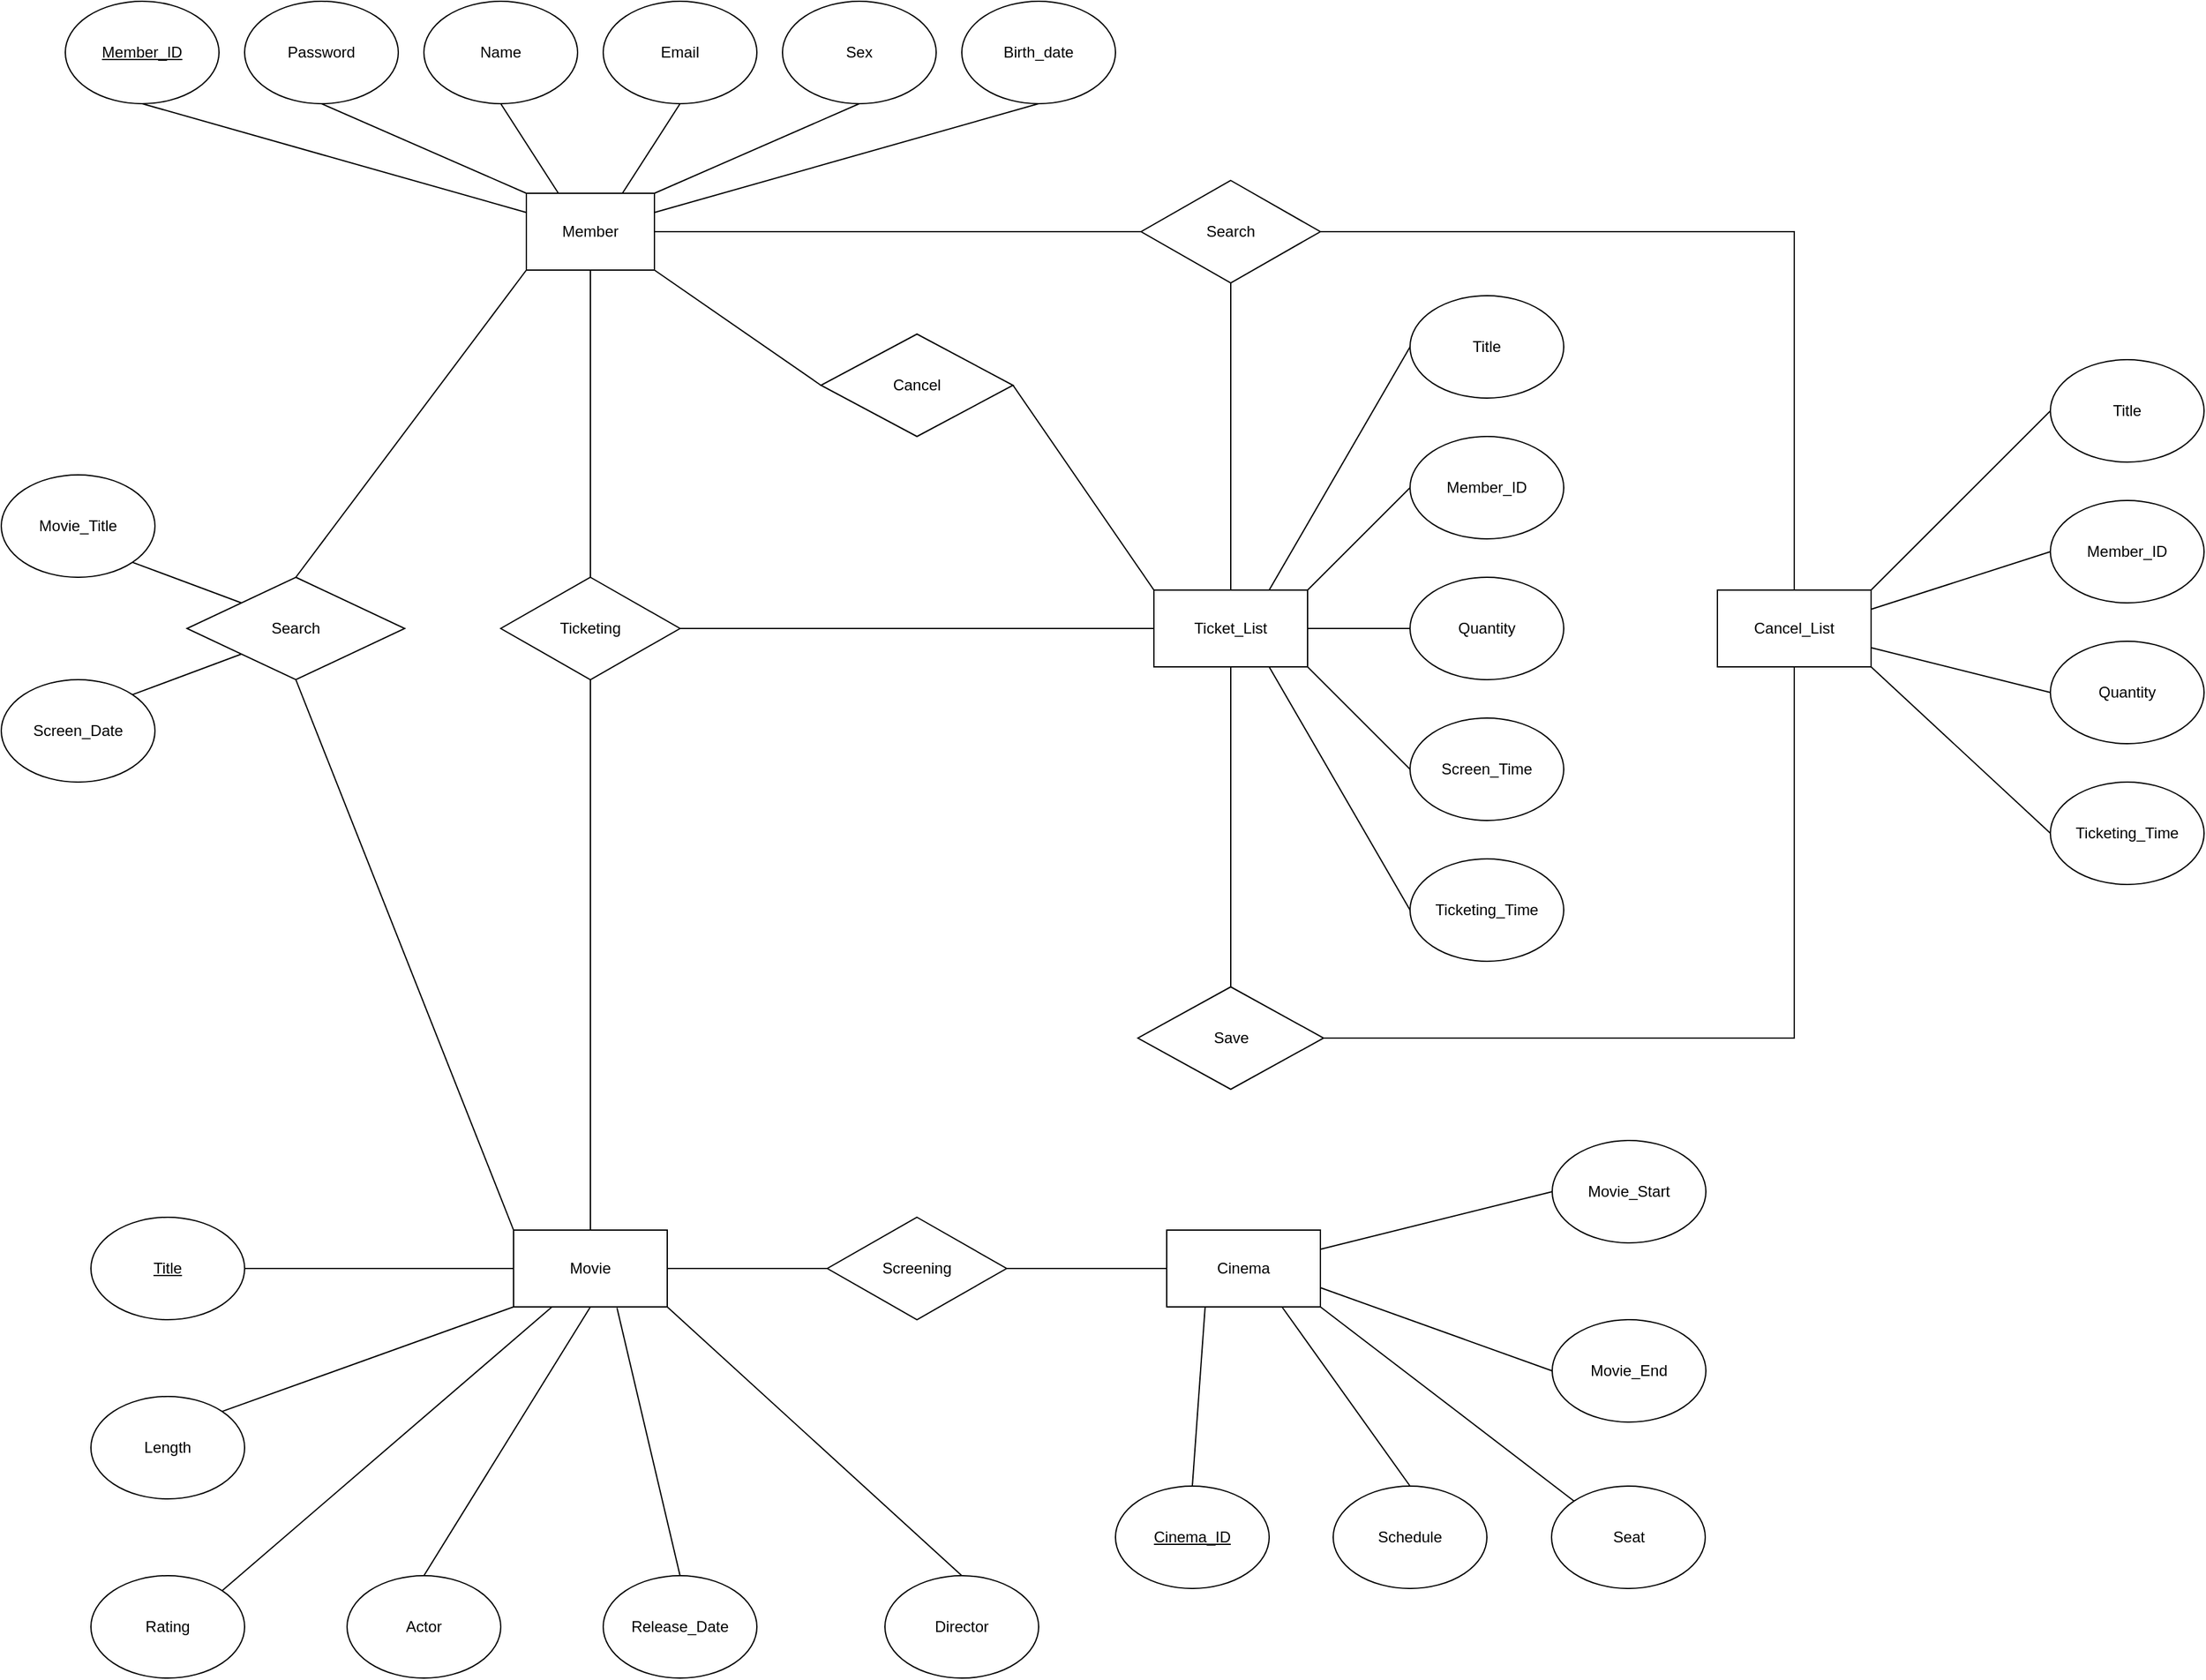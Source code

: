<mxfile version="17.4.1" type="github" pages="2">
  <diagram id="ZJcyQJ0_USwO0a7qAD4u" name="Page-1">
    <mxGraphModel dx="1662" dy="1963" grid="1" gridSize="10" guides="1" tooltips="1" connect="1" arrows="1" fold="1" page="1" pageScale="1" pageWidth="827" pageHeight="1169" math="0" shadow="0">
      <root>
        <mxCell id="0" />
        <mxCell id="1" parent="0" />
        <mxCell id="HijbnnZSDvS8GWT-qIjH-1" value="Member" style="rounded=0;whiteSpace=wrap;html=1;" parent="1" vertex="1">
          <mxGeometry x="440" y="-250" width="100" height="60" as="geometry" />
        </mxCell>
        <mxCell id="VdJLrhDQWVxRFji76cCf-1" value="&lt;u&gt;Member_ID&lt;/u&gt;" style="ellipse;whiteSpace=wrap;html=1;" parent="1" vertex="1">
          <mxGeometry x="80" y="-400" width="120" height="80" as="geometry" />
        </mxCell>
        <mxCell id="VdJLrhDQWVxRFji76cCf-2" value="Name" style="ellipse;whiteSpace=wrap;html=1;" parent="1" vertex="1">
          <mxGeometry x="360" y="-400" width="120" height="80" as="geometry" />
        </mxCell>
        <mxCell id="VdJLrhDQWVxRFji76cCf-6" value="Email" style="ellipse;whiteSpace=wrap;html=1;" parent="1" vertex="1">
          <mxGeometry x="500" y="-400" width="120" height="80" as="geometry" />
        </mxCell>
        <mxCell id="VdJLrhDQWVxRFji76cCf-8" value="Sex" style="ellipse;whiteSpace=wrap;html=1;" parent="1" vertex="1">
          <mxGeometry x="640" y="-400" width="120" height="80" as="geometry" />
        </mxCell>
        <mxCell id="VdJLrhDQWVxRFji76cCf-10" value="Birth_date" style="ellipse;whiteSpace=wrap;html=1;" parent="1" vertex="1">
          <mxGeometry x="780" y="-400" width="120" height="80" as="geometry" />
        </mxCell>
        <mxCell id="VdJLrhDQWVxRFji76cCf-12" value="Movie" style="rounded=0;whiteSpace=wrap;html=1;" parent="1" vertex="1">
          <mxGeometry x="430" y="560" width="120" height="60" as="geometry" />
        </mxCell>
        <mxCell id="VdJLrhDQWVxRFji76cCf-17" value="&lt;u&gt;Title&lt;/u&gt;" style="ellipse;whiteSpace=wrap;html=1;" parent="1" vertex="1">
          <mxGeometry x="100" y="550" width="120" height="80" as="geometry" />
        </mxCell>
        <mxCell id="VdJLrhDQWVxRFji76cCf-18" value="Release_Date" style="ellipse;whiteSpace=wrap;html=1;" parent="1" vertex="1">
          <mxGeometry x="500" y="830" width="120" height="80" as="geometry" />
        </mxCell>
        <mxCell id="VdJLrhDQWVxRFji76cCf-19" value="Director" style="ellipse;whiteSpace=wrap;html=1;" parent="1" vertex="1">
          <mxGeometry x="720" y="830" width="120" height="80" as="geometry" />
        </mxCell>
        <mxCell id="VdJLrhDQWVxRFji76cCf-20" value="Actor" style="ellipse;whiteSpace=wrap;html=1;" parent="1" vertex="1">
          <mxGeometry x="300" y="830" width="120" height="80" as="geometry" />
        </mxCell>
        <mxCell id="VdJLrhDQWVxRFji76cCf-21" value="Length" style="ellipse;whiteSpace=wrap;html=1;" parent="1" vertex="1">
          <mxGeometry x="100" y="690" width="120" height="80" as="geometry" />
        </mxCell>
        <mxCell id="VdJLrhDQWVxRFji76cCf-22" value="Rating" style="ellipse;whiteSpace=wrap;html=1;" parent="1" vertex="1">
          <mxGeometry x="100" y="830" width="120" height="80" as="geometry" />
        </mxCell>
        <mxCell id="VdJLrhDQWVxRFji76cCf-25" value="Cinema" style="rounded=0;whiteSpace=wrap;html=1;" parent="1" vertex="1">
          <mxGeometry x="940" y="560" width="120" height="60" as="geometry" />
        </mxCell>
        <mxCell id="VdJLrhDQWVxRFji76cCf-60" value="Schedule" style="ellipse;whiteSpace=wrap;html=1;" parent="1" vertex="1">
          <mxGeometry x="1070" y="760" width="120" height="80" as="geometry" />
        </mxCell>
        <mxCell id="VdJLrhDQWVxRFji76cCf-61" value="&lt;u&gt;Cinema_ID&lt;/u&gt;" style="ellipse;whiteSpace=wrap;html=1;" parent="1" vertex="1">
          <mxGeometry x="900" y="760" width="120" height="80" as="geometry" />
        </mxCell>
        <mxCell id="VdJLrhDQWVxRFji76cCf-62" value="Seat" style="ellipse;whiteSpace=wrap;html=1;" parent="1" vertex="1">
          <mxGeometry x="1240.5" y="760" width="120" height="80" as="geometry" />
        </mxCell>
        <mxCell id="VdJLrhDQWVxRFji76cCf-68" value="" style="endArrow=none;html=1;rounded=0;exitX=0.5;exitY=1;exitDx=0;exitDy=0;entryX=0;entryY=0.25;entryDx=0;entryDy=0;" parent="1" source="VdJLrhDQWVxRFji76cCf-1" target="HijbnnZSDvS8GWT-qIjH-1" edge="1">
          <mxGeometry width="50" height="50" relative="1" as="geometry">
            <mxPoint x="450" y="-10" as="sourcePoint" />
            <mxPoint x="500" y="-60" as="targetPoint" />
          </mxGeometry>
        </mxCell>
        <mxCell id="VdJLrhDQWVxRFji76cCf-69" value="" style="endArrow=none;html=1;rounded=0;exitX=0.5;exitY=1;exitDx=0;exitDy=0;entryX=0.25;entryY=0;entryDx=0;entryDy=0;" parent="1" source="VdJLrhDQWVxRFji76cCf-2" target="HijbnnZSDvS8GWT-qIjH-1" edge="1">
          <mxGeometry width="50" height="50" relative="1" as="geometry">
            <mxPoint x="450" y="-10" as="sourcePoint" />
            <mxPoint x="500" y="-60" as="targetPoint" />
          </mxGeometry>
        </mxCell>
        <mxCell id="VdJLrhDQWVxRFji76cCf-71" value="" style="endArrow=none;html=1;rounded=0;exitX=0.5;exitY=1;exitDx=0;exitDy=0;entryX=1;entryY=0;entryDx=0;entryDy=0;" parent="1" source="VdJLrhDQWVxRFji76cCf-8" target="HijbnnZSDvS8GWT-qIjH-1" edge="1">
          <mxGeometry width="50" height="50" relative="1" as="geometry">
            <mxPoint x="450" y="-10" as="sourcePoint" />
            <mxPoint x="500" y="-60" as="targetPoint" />
          </mxGeometry>
        </mxCell>
        <mxCell id="VdJLrhDQWVxRFji76cCf-72" value="" style="endArrow=none;html=1;rounded=0;entryX=0.5;entryY=1;entryDx=0;entryDy=0;exitX=1;exitY=0.25;exitDx=0;exitDy=0;" parent="1" source="HijbnnZSDvS8GWT-qIjH-1" target="VdJLrhDQWVxRFji76cCf-10" edge="1">
          <mxGeometry width="50" height="50" relative="1" as="geometry">
            <mxPoint x="450" y="-10" as="sourcePoint" />
            <mxPoint x="500" y="-60" as="targetPoint" />
          </mxGeometry>
        </mxCell>
        <mxCell id="VdJLrhDQWVxRFji76cCf-76" value="" style="endArrow=none;html=1;rounded=0;exitX=1;exitY=0;exitDx=0;exitDy=0;entryX=0.25;entryY=1;entryDx=0;entryDy=0;" parent="1" source="VdJLrhDQWVxRFji76cCf-22" target="VdJLrhDQWVxRFji76cCf-12" edge="1">
          <mxGeometry width="50" height="50" relative="1" as="geometry">
            <mxPoint x="330" y="650" as="sourcePoint" />
            <mxPoint x="380" y="600" as="targetPoint" />
          </mxGeometry>
        </mxCell>
        <mxCell id="VdJLrhDQWVxRFji76cCf-77" value="" style="endArrow=none;html=1;rounded=0;exitX=0.5;exitY=0;exitDx=0;exitDy=0;entryX=0.5;entryY=1;entryDx=0;entryDy=0;" parent="1" source="VdJLrhDQWVxRFji76cCf-20" target="VdJLrhDQWVxRFji76cCf-12" edge="1">
          <mxGeometry width="50" height="50" relative="1" as="geometry">
            <mxPoint x="330" y="650" as="sourcePoint" />
            <mxPoint x="380" y="600" as="targetPoint" />
          </mxGeometry>
        </mxCell>
        <mxCell id="VdJLrhDQWVxRFji76cCf-78" value="" style="endArrow=none;html=1;rounded=0;entryX=0.5;entryY=0;entryDx=0;entryDy=0;exitX=0.673;exitY=1.013;exitDx=0;exitDy=0;exitPerimeter=0;" parent="1" source="VdJLrhDQWVxRFji76cCf-12" target="VdJLrhDQWVxRFji76cCf-18" edge="1">
          <mxGeometry width="50" height="50" relative="1" as="geometry">
            <mxPoint x="330" y="650" as="sourcePoint" />
            <mxPoint x="380" y="600" as="targetPoint" />
          </mxGeometry>
        </mxCell>
        <mxCell id="VdJLrhDQWVxRFji76cCf-79" value="" style="endArrow=none;html=1;rounded=0;exitX=0.5;exitY=0;exitDx=0;exitDy=0;entryX=1;entryY=1;entryDx=0;entryDy=0;" parent="1" source="VdJLrhDQWVxRFji76cCf-19" target="VdJLrhDQWVxRFji76cCf-12" edge="1">
          <mxGeometry width="50" height="50" relative="1" as="geometry">
            <mxPoint x="330" y="650" as="sourcePoint" />
            <mxPoint x="380" y="600" as="targetPoint" />
          </mxGeometry>
        </mxCell>
        <mxCell id="VdJLrhDQWVxRFji76cCf-82" value="" style="endArrow=none;html=1;rounded=0;entryX=1;entryY=0;entryDx=0;entryDy=0;exitX=0;exitY=1;exitDx=0;exitDy=0;" parent="1" source="VdJLrhDQWVxRFji76cCf-12" target="VdJLrhDQWVxRFji76cCf-21" edge="1">
          <mxGeometry width="50" height="50" relative="1" as="geometry">
            <mxPoint x="490" y="630" as="sourcePoint" />
            <mxPoint x="540" y="580" as="targetPoint" />
          </mxGeometry>
        </mxCell>
        <mxCell id="VdJLrhDQWVxRFji76cCf-83" value="" style="endArrow=none;html=1;rounded=0;entryX=1;entryY=0.5;entryDx=0;entryDy=0;exitX=0;exitY=0.5;exitDx=0;exitDy=0;" parent="1" source="VdJLrhDQWVxRFji76cCf-12" target="VdJLrhDQWVxRFji76cCf-17" edge="1">
          <mxGeometry width="50" height="50" relative="1" as="geometry">
            <mxPoint x="490" y="630" as="sourcePoint" />
            <mxPoint x="540" y="580" as="targetPoint" />
          </mxGeometry>
        </mxCell>
        <mxCell id="VC0RhuU-HQ6Q0ZWCA2io-3" value="Password" style="ellipse;whiteSpace=wrap;html=1;" parent="1" vertex="1">
          <mxGeometry x="220" y="-400" width="120" height="80" as="geometry" />
        </mxCell>
        <mxCell id="VC0RhuU-HQ6Q0ZWCA2io-6" value="" style="endArrow=none;html=1;rounded=0;exitX=0.5;exitY=1;exitDx=0;exitDy=0;entryX=0.75;entryY=0;entryDx=0;entryDy=0;" parent="1" source="VdJLrhDQWVxRFji76cCf-6" target="HijbnnZSDvS8GWT-qIjH-1" edge="1">
          <mxGeometry width="50" height="50" relative="1" as="geometry">
            <mxPoint x="460" y="-140" as="sourcePoint" />
            <mxPoint x="510" y="-190" as="targetPoint" />
          </mxGeometry>
        </mxCell>
        <mxCell id="VC0RhuU-HQ6Q0ZWCA2io-7" value="" style="endArrow=none;html=1;rounded=0;exitX=0.5;exitY=1;exitDx=0;exitDy=0;entryX=0;entryY=0;entryDx=0;entryDy=0;" parent="1" source="VC0RhuU-HQ6Q0ZWCA2io-3" target="HijbnnZSDvS8GWT-qIjH-1" edge="1">
          <mxGeometry width="50" height="50" relative="1" as="geometry">
            <mxPoint x="370" y="-140" as="sourcePoint" />
            <mxPoint x="420" y="-190" as="targetPoint" />
          </mxGeometry>
        </mxCell>
        <mxCell id="VC0RhuU-HQ6Q0ZWCA2io-8" value="Search" style="rhombus;whiteSpace=wrap;html=1;" parent="1" vertex="1">
          <mxGeometry x="175" y="50" width="170" height="80" as="geometry" />
        </mxCell>
        <mxCell id="VC0RhuU-HQ6Q0ZWCA2io-10" value="Ticketing" style="rhombus;whiteSpace=wrap;html=1;" parent="1" vertex="1">
          <mxGeometry x="420" y="50" width="140" height="80" as="geometry" />
        </mxCell>
        <mxCell id="VC0RhuU-HQ6Q0ZWCA2io-11" value="" style="endArrow=none;html=1;rounded=0;entryX=0.5;entryY=1;entryDx=0;entryDy=0;exitX=0.5;exitY=0;exitDx=0;exitDy=0;" parent="1" source="VC0RhuU-HQ6Q0ZWCA2io-10" target="HijbnnZSDvS8GWT-qIjH-1" edge="1">
          <mxGeometry width="50" height="50" relative="1" as="geometry">
            <mxPoint x="400" y="100" as="sourcePoint" />
            <mxPoint x="450" y="50" as="targetPoint" />
          </mxGeometry>
        </mxCell>
        <mxCell id="VC0RhuU-HQ6Q0ZWCA2io-12" value="" style="endArrow=none;html=1;rounded=0;exitX=0.5;exitY=1;exitDx=0;exitDy=0;entryX=0.5;entryY=0;entryDx=0;entryDy=0;" parent="1" source="VC0RhuU-HQ6Q0ZWCA2io-10" target="VdJLrhDQWVxRFji76cCf-12" edge="1">
          <mxGeometry width="50" height="50" relative="1" as="geometry">
            <mxPoint x="520" y="160" as="sourcePoint" />
            <mxPoint x="570" y="110" as="targetPoint" />
          </mxGeometry>
        </mxCell>
        <mxCell id="VC0RhuU-HQ6Q0ZWCA2io-13" value="" style="endArrow=none;html=1;rounded=0;entryX=0;entryY=1;entryDx=0;entryDy=0;exitX=0.5;exitY=0;exitDx=0;exitDy=0;" parent="1" source="VC0RhuU-HQ6Q0ZWCA2io-8" target="HijbnnZSDvS8GWT-qIjH-1" edge="1">
          <mxGeometry width="50" height="50" relative="1" as="geometry">
            <mxPoint x="520" y="160" as="sourcePoint" />
            <mxPoint x="570" y="110" as="targetPoint" />
          </mxGeometry>
        </mxCell>
        <mxCell id="VC0RhuU-HQ6Q0ZWCA2io-14" value="" style="endArrow=none;html=1;rounded=0;exitX=0.5;exitY=1;exitDx=0;exitDy=0;entryX=0;entryY=0;entryDx=0;entryDy=0;" parent="1" source="VC0RhuU-HQ6Q0ZWCA2io-8" target="VdJLrhDQWVxRFji76cCf-12" edge="1">
          <mxGeometry width="50" height="50" relative="1" as="geometry">
            <mxPoint x="520" y="160" as="sourcePoint" />
            <mxPoint x="570" y="110" as="targetPoint" />
          </mxGeometry>
        </mxCell>
        <mxCell id="VC0RhuU-HQ6Q0ZWCA2io-15" value="Movie_Title" style="ellipse;whiteSpace=wrap;html=1;" parent="1" vertex="1">
          <mxGeometry x="30" y="-30" width="120" height="80" as="geometry" />
        </mxCell>
        <mxCell id="VC0RhuU-HQ6Q0ZWCA2io-16" value="Screen_Date" style="ellipse;whiteSpace=wrap;html=1;" parent="1" vertex="1">
          <mxGeometry x="30" y="130" width="120" height="80" as="geometry" />
        </mxCell>
        <mxCell id="VC0RhuU-HQ6Q0ZWCA2io-17" value="" style="endArrow=none;html=1;rounded=0;exitX=1;exitY=1;exitDx=0;exitDy=0;entryX=0;entryY=0;entryDx=0;entryDy=0;" parent="1" source="VC0RhuU-HQ6Q0ZWCA2io-15" target="VC0RhuU-HQ6Q0ZWCA2io-8" edge="1">
          <mxGeometry width="50" height="50" relative="1" as="geometry">
            <mxPoint x="260" y="80" as="sourcePoint" />
            <mxPoint x="310" y="30" as="targetPoint" />
          </mxGeometry>
        </mxCell>
        <mxCell id="VC0RhuU-HQ6Q0ZWCA2io-18" value="" style="endArrow=none;html=1;rounded=0;exitX=1;exitY=0;exitDx=0;exitDy=0;entryX=0;entryY=1;entryDx=0;entryDy=0;" parent="1" source="VC0RhuU-HQ6Q0ZWCA2io-16" target="VC0RhuU-HQ6Q0ZWCA2io-8" edge="1">
          <mxGeometry width="50" height="50" relative="1" as="geometry">
            <mxPoint x="260" y="80" as="sourcePoint" />
            <mxPoint x="310" y="30" as="targetPoint" />
          </mxGeometry>
        </mxCell>
        <mxCell id="VC0RhuU-HQ6Q0ZWCA2io-19" value="Cancel" style="rhombus;whiteSpace=wrap;html=1;" parent="1" vertex="1">
          <mxGeometry x="670" y="-140" width="150" height="80" as="geometry" />
        </mxCell>
        <mxCell id="VC0RhuU-HQ6Q0ZWCA2io-20" value="" style="endArrow=none;html=1;rounded=0;exitX=1;exitY=1;exitDx=0;exitDy=0;entryX=0;entryY=0.5;entryDx=0;entryDy=0;" parent="1" source="HijbnnZSDvS8GWT-qIjH-1" target="VC0RhuU-HQ6Q0ZWCA2io-19" edge="1">
          <mxGeometry width="50" height="50" relative="1" as="geometry">
            <mxPoint x="730" y="-100" as="sourcePoint" />
            <mxPoint x="780" y="-150" as="targetPoint" />
          </mxGeometry>
        </mxCell>
        <mxCell id="VC0RhuU-HQ6Q0ZWCA2io-22" value="Ticket_List" style="rounded=0;whiteSpace=wrap;html=1;" parent="1" vertex="1">
          <mxGeometry x="930" y="60" width="120" height="60" as="geometry" />
        </mxCell>
        <mxCell id="VC0RhuU-HQ6Q0ZWCA2io-23" value="" style="endArrow=none;html=1;rounded=0;exitX=1;exitY=0.5;exitDx=0;exitDy=0;entryX=0;entryY=0.5;entryDx=0;entryDy=0;" parent="1" source="VC0RhuU-HQ6Q0ZWCA2io-10" target="VC0RhuU-HQ6Q0ZWCA2io-22" edge="1">
          <mxGeometry width="50" height="50" relative="1" as="geometry">
            <mxPoint x="880" y="-150" as="sourcePoint" />
            <mxPoint x="930" y="-200" as="targetPoint" />
          </mxGeometry>
        </mxCell>
        <mxCell id="VC0RhuU-HQ6Q0ZWCA2io-24" value="" style="endArrow=none;html=1;rounded=0;exitX=1;exitY=0.5;exitDx=0;exitDy=0;entryX=0;entryY=0;entryDx=0;entryDy=0;" parent="1" source="VC0RhuU-HQ6Q0ZWCA2io-19" target="VC0RhuU-HQ6Q0ZWCA2io-22" edge="1">
          <mxGeometry width="50" height="50" relative="1" as="geometry">
            <mxPoint x="880" y="-150" as="sourcePoint" />
            <mxPoint x="930" y="-200" as="targetPoint" />
          </mxGeometry>
        </mxCell>
        <mxCell id="VC0RhuU-HQ6Q0ZWCA2io-25" value="Title" style="ellipse;whiteSpace=wrap;html=1;" parent="1" vertex="1">
          <mxGeometry x="1130" y="-170" width="120" height="80" as="geometry" />
        </mxCell>
        <mxCell id="VC0RhuU-HQ6Q0ZWCA2io-26" value="Member_ID" style="ellipse;whiteSpace=wrap;html=1;" parent="1" vertex="1">
          <mxGeometry x="1130" y="-60" width="120" height="80" as="geometry" />
        </mxCell>
        <mxCell id="VC0RhuU-HQ6Q0ZWCA2io-27" value="Quantity" style="ellipse;whiteSpace=wrap;html=1;" parent="1" vertex="1">
          <mxGeometry x="1130" y="50" width="120" height="80" as="geometry" />
        </mxCell>
        <mxCell id="VC0RhuU-HQ6Q0ZWCA2io-28" value="Screen_Time" style="ellipse;whiteSpace=wrap;html=1;" parent="1" vertex="1">
          <mxGeometry x="1130" y="160" width="120" height="80" as="geometry" />
        </mxCell>
        <mxCell id="VC0RhuU-HQ6Q0ZWCA2io-29" value="Ticketing_Time" style="ellipse;whiteSpace=wrap;html=1;" parent="1" vertex="1">
          <mxGeometry x="1130" y="270" width="120" height="80" as="geometry" />
        </mxCell>
        <mxCell id="VC0RhuU-HQ6Q0ZWCA2io-30" value="" style="endArrow=none;html=1;rounded=0;entryX=0;entryY=0.5;entryDx=0;entryDy=0;exitX=0.75;exitY=0;exitDx=0;exitDy=0;" parent="1" source="VC0RhuU-HQ6Q0ZWCA2io-22" target="VC0RhuU-HQ6Q0ZWCA2io-25" edge="1">
          <mxGeometry width="50" height="50" relative="1" as="geometry">
            <mxPoint x="930" y="140" as="sourcePoint" />
            <mxPoint x="980" y="90" as="targetPoint" />
          </mxGeometry>
        </mxCell>
        <mxCell id="VC0RhuU-HQ6Q0ZWCA2io-31" value="" style="endArrow=none;html=1;rounded=0;exitX=0;exitY=0.5;exitDx=0;exitDy=0;entryX=1;entryY=0;entryDx=0;entryDy=0;" parent="1" source="VC0RhuU-HQ6Q0ZWCA2io-26" target="VC0RhuU-HQ6Q0ZWCA2io-22" edge="1">
          <mxGeometry width="50" height="50" relative="1" as="geometry">
            <mxPoint x="930" y="140" as="sourcePoint" />
            <mxPoint x="980" y="90" as="targetPoint" />
          </mxGeometry>
        </mxCell>
        <mxCell id="VC0RhuU-HQ6Q0ZWCA2io-32" value="" style="endArrow=none;html=1;rounded=0;exitX=0;exitY=0.5;exitDx=0;exitDy=0;" parent="1" source="VC0RhuU-HQ6Q0ZWCA2io-27" edge="1">
          <mxGeometry width="50" height="50" relative="1" as="geometry">
            <mxPoint x="930" y="140" as="sourcePoint" />
            <mxPoint x="1050" y="90" as="targetPoint" />
          </mxGeometry>
        </mxCell>
        <mxCell id="VC0RhuU-HQ6Q0ZWCA2io-33" value="" style="endArrow=none;html=1;rounded=0;exitX=0;exitY=0.5;exitDx=0;exitDy=0;entryX=1;entryY=1;entryDx=0;entryDy=0;" parent="1" source="VC0RhuU-HQ6Q0ZWCA2io-28" target="VC0RhuU-HQ6Q0ZWCA2io-22" edge="1">
          <mxGeometry width="50" height="50" relative="1" as="geometry">
            <mxPoint x="930" y="140" as="sourcePoint" />
            <mxPoint x="980" y="90" as="targetPoint" />
          </mxGeometry>
        </mxCell>
        <mxCell id="VC0RhuU-HQ6Q0ZWCA2io-34" value="" style="endArrow=none;html=1;rounded=0;entryX=0;entryY=0.5;entryDx=0;entryDy=0;exitX=0.75;exitY=1;exitDx=0;exitDy=0;" parent="1" source="VC0RhuU-HQ6Q0ZWCA2io-22" target="VC0RhuU-HQ6Q0ZWCA2io-29" edge="1">
          <mxGeometry width="50" height="50" relative="1" as="geometry">
            <mxPoint x="930" y="140" as="sourcePoint" />
            <mxPoint x="980" y="90" as="targetPoint" />
          </mxGeometry>
        </mxCell>
        <mxCell id="VC0RhuU-HQ6Q0ZWCA2io-35" value="Search" style="rhombus;whiteSpace=wrap;html=1;" parent="1" vertex="1">
          <mxGeometry x="920" y="-260" width="140" height="80" as="geometry" />
        </mxCell>
        <mxCell id="VC0RhuU-HQ6Q0ZWCA2io-36" value="" style="endArrow=none;html=1;rounded=0;exitX=0.5;exitY=1;exitDx=0;exitDy=0;entryX=0.5;entryY=0;entryDx=0;entryDy=0;" parent="1" source="VC0RhuU-HQ6Q0ZWCA2io-35" target="VC0RhuU-HQ6Q0ZWCA2io-22" edge="1">
          <mxGeometry width="50" height="50" relative="1" as="geometry">
            <mxPoint x="930" y="140" as="sourcePoint" />
            <mxPoint x="980" y="90" as="targetPoint" />
          </mxGeometry>
        </mxCell>
        <mxCell id="VC0RhuU-HQ6Q0ZWCA2io-37" value="" style="endArrow=none;html=1;rounded=0;exitX=1;exitY=0.5;exitDx=0;exitDy=0;entryX=0;entryY=0.5;entryDx=0;entryDy=0;" parent="1" source="HijbnnZSDvS8GWT-qIjH-1" target="VC0RhuU-HQ6Q0ZWCA2io-35" edge="1">
          <mxGeometry width="50" height="50" relative="1" as="geometry">
            <mxPoint x="930" y="140" as="sourcePoint" />
            <mxPoint x="980" y="90" as="targetPoint" />
          </mxGeometry>
        </mxCell>
        <mxCell id="VC0RhuU-HQ6Q0ZWCA2io-38" value="Save" style="rhombus;whiteSpace=wrap;html=1;" parent="1" vertex="1">
          <mxGeometry x="917.5" y="370" width="145" height="80" as="geometry" />
        </mxCell>
        <mxCell id="VC0RhuU-HQ6Q0ZWCA2io-39" value="" style="endArrow=none;html=1;rounded=0;entryX=0.5;entryY=1;entryDx=0;entryDy=0;exitX=0.5;exitY=0;exitDx=0;exitDy=0;" parent="1" source="VC0RhuU-HQ6Q0ZWCA2io-38" target="VC0RhuU-HQ6Q0ZWCA2io-22" edge="1">
          <mxGeometry width="50" height="50" relative="1" as="geometry">
            <mxPoint x="930" y="330" as="sourcePoint" />
            <mxPoint x="980" y="280" as="targetPoint" />
          </mxGeometry>
        </mxCell>
        <mxCell id="VC0RhuU-HQ6Q0ZWCA2io-40" value="Cancel_List" style="rounded=0;whiteSpace=wrap;html=1;" parent="1" vertex="1">
          <mxGeometry x="1370" y="60" width="120" height="60" as="geometry" />
        </mxCell>
        <mxCell id="VC0RhuU-HQ6Q0ZWCA2io-41" value="" style="endArrow=none;html=1;rounded=0;exitX=1;exitY=0.5;exitDx=0;exitDy=0;entryX=0.5;entryY=0;entryDx=0;entryDy=0;" parent="1" source="VC0RhuU-HQ6Q0ZWCA2io-35" target="VC0RhuU-HQ6Q0ZWCA2io-40" edge="1">
          <mxGeometry width="50" height="50" relative="1" as="geometry">
            <mxPoint x="1330" y="70" as="sourcePoint" />
            <mxPoint x="1380" y="20" as="targetPoint" />
            <Array as="points">
              <mxPoint x="1430" y="-220" />
            </Array>
          </mxGeometry>
        </mxCell>
        <mxCell id="VC0RhuU-HQ6Q0ZWCA2io-42" value="" style="endArrow=none;html=1;rounded=0;exitX=1;exitY=0.5;exitDx=0;exitDy=0;entryX=0.5;entryY=1;entryDx=0;entryDy=0;" parent="1" source="VC0RhuU-HQ6Q0ZWCA2io-38" target="VC0RhuU-HQ6Q0ZWCA2io-40" edge="1">
          <mxGeometry width="50" height="50" relative="1" as="geometry">
            <mxPoint x="1330" y="70" as="sourcePoint" />
            <mxPoint x="1380" y="20" as="targetPoint" />
            <Array as="points">
              <mxPoint x="1430" y="410" />
            </Array>
          </mxGeometry>
        </mxCell>
        <mxCell id="VC0RhuU-HQ6Q0ZWCA2io-43" value="Title" style="ellipse;whiteSpace=wrap;html=1;" parent="1" vertex="1">
          <mxGeometry x="1630" y="-120" width="120" height="80" as="geometry" />
        </mxCell>
        <mxCell id="VC0RhuU-HQ6Q0ZWCA2io-44" value="Member_ID" style="ellipse;whiteSpace=wrap;html=1;" parent="1" vertex="1">
          <mxGeometry x="1630" y="-10" width="120" height="80" as="geometry" />
        </mxCell>
        <mxCell id="VC0RhuU-HQ6Q0ZWCA2io-45" value="Quantity" style="ellipse;whiteSpace=wrap;html=1;" parent="1" vertex="1">
          <mxGeometry x="1630" y="100" width="120" height="80" as="geometry" />
        </mxCell>
        <mxCell id="VC0RhuU-HQ6Q0ZWCA2io-46" value="Ticketing_Time" style="ellipse;whiteSpace=wrap;html=1;" parent="1" vertex="1">
          <mxGeometry x="1630" y="210" width="120" height="80" as="geometry" />
        </mxCell>
        <mxCell id="VC0RhuU-HQ6Q0ZWCA2io-47" value="" style="endArrow=none;html=1;rounded=0;entryX=0;entryY=0.5;entryDx=0;entryDy=0;exitX=1;exitY=0;exitDx=0;exitDy=0;" parent="1" source="VC0RhuU-HQ6Q0ZWCA2io-40" target="VC0RhuU-HQ6Q0ZWCA2io-43" edge="1">
          <mxGeometry width="50" height="50" relative="1" as="geometry">
            <mxPoint x="1330" y="70" as="sourcePoint" />
            <mxPoint x="1380" y="20" as="targetPoint" />
          </mxGeometry>
        </mxCell>
        <mxCell id="VC0RhuU-HQ6Q0ZWCA2io-48" value="" style="endArrow=none;html=1;rounded=0;exitX=0;exitY=0.5;exitDx=0;exitDy=0;entryX=1;entryY=0.25;entryDx=0;entryDy=0;" parent="1" source="VC0RhuU-HQ6Q0ZWCA2io-44" target="VC0RhuU-HQ6Q0ZWCA2io-40" edge="1">
          <mxGeometry width="50" height="50" relative="1" as="geometry">
            <mxPoint x="1330" y="70" as="sourcePoint" />
            <mxPoint x="1380" y="20" as="targetPoint" />
          </mxGeometry>
        </mxCell>
        <mxCell id="VC0RhuU-HQ6Q0ZWCA2io-49" value="" style="endArrow=none;html=1;rounded=0;entryX=0;entryY=0.5;entryDx=0;entryDy=0;exitX=1;exitY=0.75;exitDx=0;exitDy=0;" parent="1" source="VC0RhuU-HQ6Q0ZWCA2io-40" target="VC0RhuU-HQ6Q0ZWCA2io-45" edge="1">
          <mxGeometry width="50" height="50" relative="1" as="geometry">
            <mxPoint x="1330" y="70" as="sourcePoint" />
            <mxPoint x="1380" y="20" as="targetPoint" />
          </mxGeometry>
        </mxCell>
        <mxCell id="VC0RhuU-HQ6Q0ZWCA2io-50" value="" style="endArrow=none;html=1;rounded=0;entryX=0;entryY=0.5;entryDx=0;entryDy=0;exitX=1;exitY=1;exitDx=0;exitDy=0;" parent="1" source="VC0RhuU-HQ6Q0ZWCA2io-40" target="VC0RhuU-HQ6Q0ZWCA2io-46" edge="1">
          <mxGeometry width="50" height="50" relative="1" as="geometry">
            <mxPoint x="1330" y="70" as="sourcePoint" />
            <mxPoint x="1380" y="20" as="targetPoint" />
          </mxGeometry>
        </mxCell>
        <mxCell id="VC0RhuU-HQ6Q0ZWCA2io-52" value="Screening" style="rhombus;whiteSpace=wrap;html=1;" parent="1" vertex="1">
          <mxGeometry x="675" y="550" width="140" height="80" as="geometry" />
        </mxCell>
        <mxCell id="VC0RhuU-HQ6Q0ZWCA2io-53" value="" style="endArrow=none;html=1;rounded=0;exitX=1;exitY=0.5;exitDx=0;exitDy=0;entryX=0;entryY=0.5;entryDx=0;entryDy=0;" parent="1" source="VdJLrhDQWVxRFji76cCf-12" target="VC0RhuU-HQ6Q0ZWCA2io-52" edge="1">
          <mxGeometry width="50" height="50" relative="1" as="geometry">
            <mxPoint x="740" y="560" as="sourcePoint" />
            <mxPoint x="790" y="510" as="targetPoint" />
          </mxGeometry>
        </mxCell>
        <mxCell id="VC0RhuU-HQ6Q0ZWCA2io-54" value="" style="endArrow=none;html=1;rounded=0;exitX=1;exitY=0.5;exitDx=0;exitDy=0;entryX=0;entryY=0.5;entryDx=0;entryDy=0;" parent="1" source="VC0RhuU-HQ6Q0ZWCA2io-52" target="VdJLrhDQWVxRFji76cCf-25" edge="1">
          <mxGeometry width="50" height="50" relative="1" as="geometry">
            <mxPoint x="740" y="560" as="sourcePoint" />
            <mxPoint x="790" y="510" as="targetPoint" />
          </mxGeometry>
        </mxCell>
        <mxCell id="VC0RhuU-HQ6Q0ZWCA2io-55" value="Movie_Start" style="ellipse;whiteSpace=wrap;html=1;" parent="1" vertex="1">
          <mxGeometry x="1241" y="490" width="120" height="80" as="geometry" />
        </mxCell>
        <mxCell id="VC0RhuU-HQ6Q0ZWCA2io-56" value="Movie_End" style="ellipse;whiteSpace=wrap;html=1;" parent="1" vertex="1">
          <mxGeometry x="1241" y="630" width="120" height="80" as="geometry" />
        </mxCell>
        <mxCell id="VC0RhuU-HQ6Q0ZWCA2io-57" value="" style="endArrow=none;html=1;rounded=0;exitX=0.25;exitY=1;exitDx=0;exitDy=0;entryX=0.5;entryY=0;entryDx=0;entryDy=0;" parent="1" source="VdJLrhDQWVxRFji76cCf-25" target="VdJLrhDQWVxRFji76cCf-61" edge="1">
          <mxGeometry width="50" height="50" relative="1" as="geometry">
            <mxPoint x="1140" y="680" as="sourcePoint" />
            <mxPoint x="1190" y="630" as="targetPoint" />
          </mxGeometry>
        </mxCell>
        <mxCell id="VC0RhuU-HQ6Q0ZWCA2io-58" value="" style="endArrow=none;html=1;rounded=0;exitX=0.75;exitY=1;exitDx=0;exitDy=0;entryX=0.5;entryY=0;entryDx=0;entryDy=0;" parent="1" source="VdJLrhDQWVxRFji76cCf-25" target="VdJLrhDQWVxRFji76cCf-60" edge="1">
          <mxGeometry width="50" height="50" relative="1" as="geometry">
            <mxPoint x="1140" y="680" as="sourcePoint" />
            <mxPoint x="1190" y="630" as="targetPoint" />
          </mxGeometry>
        </mxCell>
        <mxCell id="VC0RhuU-HQ6Q0ZWCA2io-59" value="" style="endArrow=none;html=1;rounded=0;exitX=1;exitY=1;exitDx=0;exitDy=0;entryX=0;entryY=0;entryDx=0;entryDy=0;" parent="1" source="VdJLrhDQWVxRFji76cCf-25" target="VdJLrhDQWVxRFji76cCf-62" edge="1">
          <mxGeometry width="50" height="50" relative="1" as="geometry">
            <mxPoint x="1140" y="680" as="sourcePoint" />
            <mxPoint x="1190" y="630" as="targetPoint" />
          </mxGeometry>
        </mxCell>
        <mxCell id="VC0RhuU-HQ6Q0ZWCA2io-60" value="" style="endArrow=none;html=1;rounded=0;exitX=1;exitY=0.75;exitDx=0;exitDy=0;entryX=0;entryY=0.5;entryDx=0;entryDy=0;" parent="1" source="VdJLrhDQWVxRFji76cCf-25" target="VC0RhuU-HQ6Q0ZWCA2io-56" edge="1">
          <mxGeometry width="50" height="50" relative="1" as="geometry">
            <mxPoint x="1140" y="680" as="sourcePoint" />
            <mxPoint x="1190" y="630" as="targetPoint" />
          </mxGeometry>
        </mxCell>
        <mxCell id="VC0RhuU-HQ6Q0ZWCA2io-61" value="" style="endArrow=none;html=1;rounded=0;exitX=1;exitY=0.25;exitDx=0;exitDy=0;entryX=0;entryY=0.5;entryDx=0;entryDy=0;" parent="1" source="VdJLrhDQWVxRFji76cCf-25" target="VC0RhuU-HQ6Q0ZWCA2io-55" edge="1">
          <mxGeometry width="50" height="50" relative="1" as="geometry">
            <mxPoint x="1140" y="680" as="sourcePoint" />
            <mxPoint x="1190" y="630" as="targetPoint" />
          </mxGeometry>
        </mxCell>
      </root>
    </mxGraphModel>
  </diagram>
  <diagram id="ENcfnSf_2yDDceJc_5ma" name="Page-2">
    <mxGraphModel dx="1662" dy="794" grid="1" gridSize="10" guides="1" tooltips="1" connect="1" arrows="1" fold="1" page="1" pageScale="1" pageWidth="827" pageHeight="1169" math="0" shadow="0">
      <root>
        <mxCell id="0" />
        <mxCell id="1" parent="0" />
      </root>
    </mxGraphModel>
  </diagram>
</mxfile>
